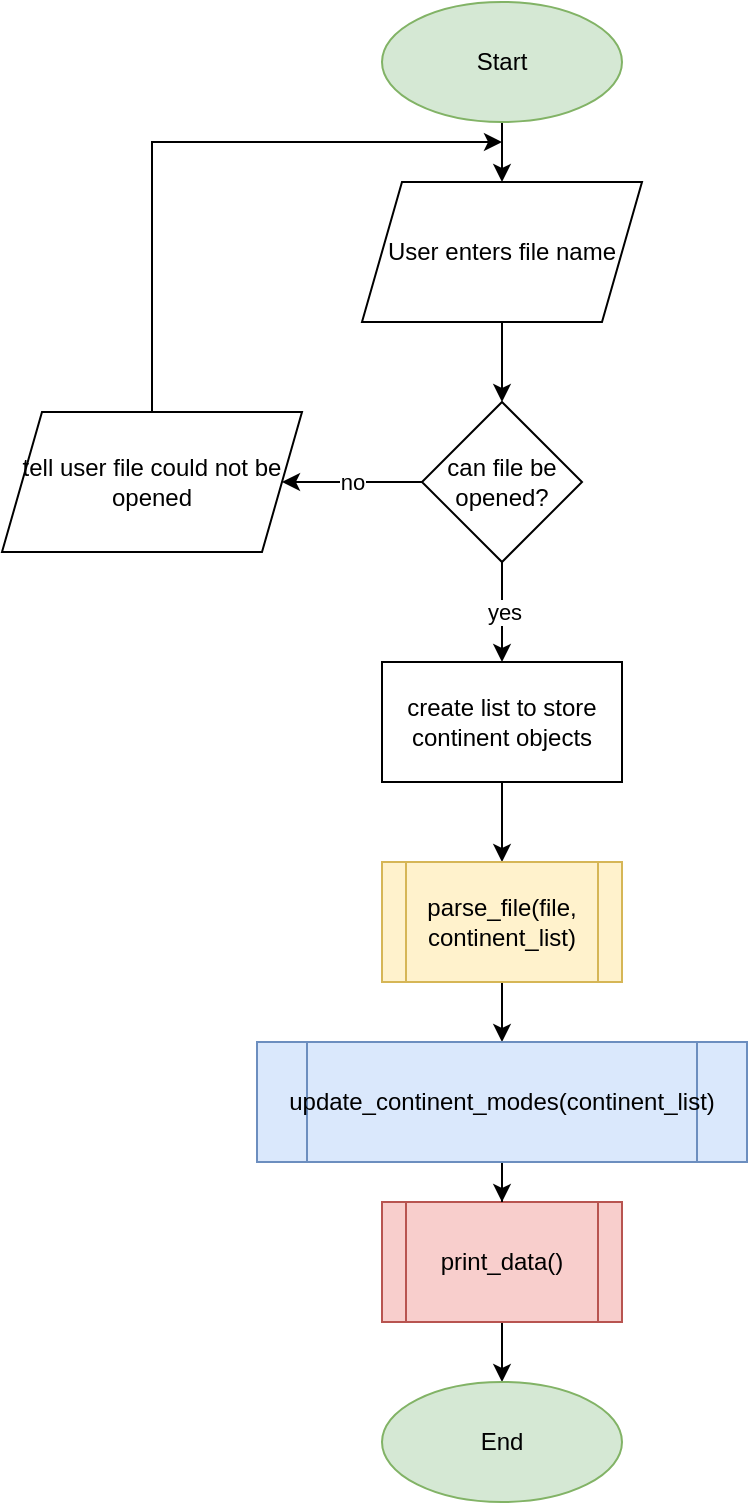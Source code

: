 <mxfile version="20.8.5" type="github" pages="5">
  <diagram id="yCp3yy1CDkCnGNzbleE7" name="main">
    <mxGraphModel dx="954" dy="616" grid="1" gridSize="10" guides="1" tooltips="1" connect="1" arrows="1" fold="1" page="1" pageScale="1" pageWidth="850" pageHeight="1100" math="0" shadow="0">
      <root>
        <mxCell id="0" />
        <mxCell id="1" parent="0" />
        <mxCell id="oboSt407GrpLVynpOdHt-3" value="" style="edgeStyle=orthogonalEdgeStyle;rounded=0;orthogonalLoop=1;jettySize=auto;html=1;" parent="1" target="oboSt407GrpLVynpOdHt-2" edge="1">
          <mxGeometry relative="1" as="geometry">
            <mxPoint x="390" y="70" as="sourcePoint" />
          </mxGeometry>
        </mxCell>
        <mxCell id="oboSt407GrpLVynpOdHt-1" value="Start" style="ellipse;whiteSpace=wrap;html=1;fillColor=#d5e8d4;strokeColor=#82b366;" parent="1" vertex="1">
          <mxGeometry x="340" y="50" width="120" height="60" as="geometry" />
        </mxCell>
        <mxCell id="oboSt407GrpLVynpOdHt-5" value="" style="edgeStyle=orthogonalEdgeStyle;rounded=0;orthogonalLoop=1;jettySize=auto;html=1;" parent="1" source="oboSt407GrpLVynpOdHt-2" target="oboSt407GrpLVynpOdHt-4" edge="1">
          <mxGeometry relative="1" as="geometry" />
        </mxCell>
        <mxCell id="oboSt407GrpLVynpOdHt-2" value="User enters file name" style="shape=parallelogram;perimeter=parallelogramPerimeter;whiteSpace=wrap;html=1;fixedSize=1;" parent="1" vertex="1">
          <mxGeometry x="330" y="140" width="140" height="70" as="geometry" />
        </mxCell>
        <mxCell id="oboSt407GrpLVynpOdHt-10" value="yes" style="edgeStyle=orthogonalEdgeStyle;rounded=0;orthogonalLoop=1;jettySize=auto;html=1;" parent="1" source="oboSt407GrpLVynpOdHt-4" edge="1">
          <mxGeometry relative="1" as="geometry">
            <mxPoint x="400" y="380" as="targetPoint" />
          </mxGeometry>
        </mxCell>
        <mxCell id="wlAmiefyty3tiZnHM9mg-1" value="no" style="edgeStyle=orthogonalEdgeStyle;rounded=0;orthogonalLoop=1;jettySize=auto;html=1;" parent="1" source="oboSt407GrpLVynpOdHt-4" target="oboSt407GrpLVynpOdHt-6" edge="1">
          <mxGeometry relative="1" as="geometry" />
        </mxCell>
        <mxCell id="oboSt407GrpLVynpOdHt-4" value="can file be opened?" style="rhombus;whiteSpace=wrap;html=1;" parent="1" vertex="1">
          <mxGeometry x="360" y="250" width="80" height="80" as="geometry" />
        </mxCell>
        <mxCell id="oboSt407GrpLVynpOdHt-11" style="edgeStyle=orthogonalEdgeStyle;rounded=0;orthogonalLoop=1;jettySize=auto;html=1;exitX=0.5;exitY=0;exitDx=0;exitDy=0;" parent="1" source="oboSt407GrpLVynpOdHt-6" edge="1">
          <mxGeometry relative="1" as="geometry">
            <mxPoint x="400" y="120" as="targetPoint" />
            <Array as="points">
              <mxPoint x="225" y="120" />
            </Array>
          </mxGeometry>
        </mxCell>
        <mxCell id="oboSt407GrpLVynpOdHt-6" value="tell user file could not be opened" style="shape=parallelogram;perimeter=parallelogramPerimeter;whiteSpace=wrap;html=1;fixedSize=1;" parent="1" vertex="1">
          <mxGeometry x="150" y="255" width="150" height="70" as="geometry" />
        </mxCell>
        <mxCell id="oboSt407GrpLVynpOdHt-14" style="edgeStyle=orthogonalEdgeStyle;rounded=0;orthogonalLoop=1;jettySize=auto;html=1;exitX=0.5;exitY=1;exitDx=0;exitDy=0;entryX=0.5;entryY=0;entryDx=0;entryDy=0;" parent="1" source="oboSt407GrpLVynpOdHt-12" target="oboSt407GrpLVynpOdHt-13" edge="1">
          <mxGeometry relative="1" as="geometry" />
        </mxCell>
        <mxCell id="oboSt407GrpLVynpOdHt-12" value="create list to store continent objects" style="rounded=0;whiteSpace=wrap;html=1;" parent="1" vertex="1">
          <mxGeometry x="340" y="380" width="120" height="60" as="geometry" />
        </mxCell>
        <mxCell id="oboSt407GrpLVynpOdHt-16" value="" style="edgeStyle=orthogonalEdgeStyle;rounded=0;orthogonalLoop=1;jettySize=auto;html=1;" parent="1" source="oboSt407GrpLVynpOdHt-13" edge="1">
          <mxGeometry relative="1" as="geometry">
            <mxPoint x="400" y="570" as="targetPoint" />
          </mxGeometry>
        </mxCell>
        <mxCell id="oboSt407GrpLVynpOdHt-13" value="parse_file(file, continent_list)" style="shape=process;whiteSpace=wrap;html=1;backgroundOutline=1;fillColor=#fff2cc;strokeColor=#d6b656;" parent="1" vertex="1">
          <mxGeometry x="340" y="480" width="120" height="60" as="geometry" />
        </mxCell>
        <mxCell id="oboSt407GrpLVynpOdHt-19" style="edgeStyle=orthogonalEdgeStyle;rounded=0;orthogonalLoop=1;jettySize=auto;html=1;exitX=0.5;exitY=1;exitDx=0;exitDy=0;entryX=0.5;entryY=0;entryDx=0;entryDy=0;" parent="1" source="oboSt407GrpLVynpOdHt-20" target="oboSt407GrpLVynpOdHt-18" edge="1">
          <mxGeometry relative="1" as="geometry">
            <mxPoint x="400" y="720" as="sourcePoint" />
          </mxGeometry>
        </mxCell>
        <mxCell id="oboSt407GrpLVynpOdHt-18" value="End" style="ellipse;whiteSpace=wrap;html=1;fillColor=#d5e8d4;strokeColor=#82b366;" parent="1" vertex="1">
          <mxGeometry x="340" y="740" width="120" height="60" as="geometry" />
        </mxCell>
        <mxCell id="oboSt407GrpLVynpOdHt-20" value="print_data()" style="shape=process;whiteSpace=wrap;html=1;backgroundOutline=1;fillColor=#f8cecc;strokeColor=#b85450;" parent="1" vertex="1">
          <mxGeometry x="340" y="650" width="120" height="60" as="geometry" />
        </mxCell>
        <mxCell id="fWn9jCYB3-4_oM9DVNx2-2" value="" style="edgeStyle=orthogonalEdgeStyle;rounded=0;orthogonalLoop=1;jettySize=auto;html=1;" parent="1" source="fWn9jCYB3-4_oM9DVNx2-1" target="oboSt407GrpLVynpOdHt-20" edge="1">
          <mxGeometry relative="1" as="geometry" />
        </mxCell>
        <mxCell id="fWn9jCYB3-4_oM9DVNx2-1" value="update_continent_modes(continent_list)" style="shape=process;whiteSpace=wrap;html=1;backgroundOutline=1;fillColor=#dae8fc;strokeColor=#6c8ebf;" parent="1" vertex="1">
          <mxGeometry x="277.5" y="570" width="245" height="60" as="geometry" />
        </mxCell>
      </root>
    </mxGraphModel>
  </diagram>
  <diagram id="TpYmK7eVCE4XFn0miMOW" name="classes">
    <mxGraphModel dx="954" dy="616" grid="1" gridSize="10" guides="1" tooltips="1" connect="1" arrows="1" fold="1" page="1" pageScale="1" pageWidth="850" pageHeight="1100" math="0" shadow="0">
      <root>
        <mxCell id="0" />
        <mxCell id="1" parent="0" />
        <mxCell id="hrihN0mjK9iC3GnM5P2j-1" value="Continent" style="swimlane;fontStyle=1;align=center;verticalAlign=top;childLayout=stackLayout;horizontal=1;startSize=26;horizontalStack=0;resizeParent=1;resizeParentMax=0;resizeLast=0;collapsible=1;marginBottom=0;" vertex="1" parent="1">
          <mxGeometry x="120" y="40" width="260" height="310" as="geometry" />
        </mxCell>
        <mxCell id="hrihN0mjK9iC3GnM5P2j-2" value="-continent_name : str&#xa;-currencies : dict[str: int]&#xa;-currency_mode: str&#xa;-literacy_rates: dict[int: int]&#xa;-literacy_rate_mode: int &#xa;-time_zones: dict[int: int]&#xa;-time_zone_mode: int&#xa;-main_languages: dict[str: int]&#xa;-main_language_mode: str&#xa;-most_spoken_languages: dict[str: int]&#xa;-most_spoken_language_mode: str&#xa;-countries : list[str]&#xa;" style="text;strokeColor=none;fillColor=none;align=left;verticalAlign=top;spacingLeft=4;spacingRight=4;overflow=hidden;rotatable=0;points=[[0,0.5],[1,0.5]];portConstraint=eastwest;" vertex="1" parent="hrihN0mjK9iC3GnM5P2j-1">
          <mxGeometry y="26" width="260" height="194" as="geometry" />
        </mxCell>
        <mxCell id="hrihN0mjK9iC3GnM5P2j-3" value="" style="line;strokeWidth=1;fillColor=none;align=left;verticalAlign=middle;spacingTop=-1;spacingLeft=3;spacingRight=3;rotatable=0;labelPosition=right;points=[];portConstraint=eastwest;strokeColor=inherit;" vertex="1" parent="hrihN0mjK9iC3GnM5P2j-1">
          <mxGeometry y="220" width="260" height="8" as="geometry" />
        </mxCell>
        <mxCell id="hrihN0mjK9iC3GnM5P2j-4" value="+ update_value(value_name, new_value)&#xa;+ set_value_mode(value_name, mode_value)" style="text;strokeColor=none;fillColor=none;align=left;verticalAlign=top;spacingLeft=4;spacingRight=4;overflow=hidden;rotatable=0;points=[[0,0.5],[1,0.5]];portConstraint=eastwest;" vertex="1" parent="hrihN0mjK9iC3GnM5P2j-1">
          <mxGeometry y="228" width="260" height="82" as="geometry" />
        </mxCell>
        <mxCell id="hrihN0mjK9iC3GnM5P2j-6" value="Country" style="swimlane;fontStyle=1;align=center;verticalAlign=top;childLayout=stackLayout;horizontal=1;startSize=26;horizontalStack=0;resizeParent=1;resizeParentMax=0;resizeLast=0;collapsible=1;marginBottom=0;" vertex="1" parent="1">
          <mxGeometry x="500" y="75" width="230" height="240" as="geometry" />
        </mxCell>
        <mxCell id="hrihN0mjK9iC3GnM5P2j-7" value="-continent_name : str&#xa;-currency : str&#xa;-literacy_rate: int &#xa;-time_zone: int&#xa;-main_language: str&#xa;-most_spoken_language: str&#xa;" style="text;strokeColor=none;fillColor=none;align=left;verticalAlign=top;spacingLeft=4;spacingRight=4;overflow=hidden;rotatable=0;points=[[0,0.5],[1,0.5]];portConstraint=eastwest;" vertex="1" parent="hrihN0mjK9iC3GnM5P2j-6">
          <mxGeometry y="26" width="230" height="124" as="geometry" />
        </mxCell>
        <mxCell id="hrihN0mjK9iC3GnM5P2j-8" value="" style="line;strokeWidth=1;fillColor=none;align=left;verticalAlign=middle;spacingTop=-1;spacingLeft=3;spacingRight=3;rotatable=0;labelPosition=right;points=[];portConstraint=eastwest;strokeColor=inherit;" vertex="1" parent="hrihN0mjK9iC3GnM5P2j-6">
          <mxGeometry y="150" width="230" height="8" as="geometry" />
        </mxCell>
        <mxCell id="hrihN0mjK9iC3GnM5P2j-9" value="+ update_value(value_name, new_value)&#xa;" style="text;strokeColor=none;fillColor=none;align=left;verticalAlign=top;spacingLeft=4;spacingRight=4;overflow=hidden;rotatable=0;points=[[0,0.5],[1,0.5]];portConstraint=eastwest;" vertex="1" parent="hrihN0mjK9iC3GnM5P2j-6">
          <mxGeometry y="158" width="230" height="82" as="geometry" />
        </mxCell>
        <mxCell id="hrihN0mjK9iC3GnM5P2j-15" style="edgeStyle=orthogonalEdgeStyle;rounded=0;orthogonalLoop=1;jettySize=auto;html=1;entryX=1;entryY=0.5;entryDx=0;entryDy=0;" edge="1" parent="1" source="hrihN0mjK9iC3GnM5P2j-7" target="hrihN0mjK9iC3GnM5P2j-2">
          <mxGeometry relative="1" as="geometry" />
        </mxCell>
      </root>
    </mxGraphModel>
  </diagram>
  <diagram id="8TNFRu_faSdTihl1HD-S" name="parse_file()">
    <mxGraphModel dx="954" dy="616" grid="1" gridSize="10" guides="1" tooltips="1" connect="1" arrows="1" fold="1" page="1" pageScale="1" pageWidth="850" pageHeight="1100" math="0" shadow="0">
      <root>
        <mxCell id="0" />
        <mxCell id="1" parent="0" />
        <mxCell id="2Fp9JlUa-YeowczUPUpx-4" value="" style="edgeStyle=orthogonalEdgeStyle;rounded=0;orthogonalLoop=1;jettySize=auto;html=1;" parent="1" source="XJ_a5BNZuWzltndVChw8-1" target="2Fp9JlUa-YeowczUPUpx-2" edge="1">
          <mxGeometry relative="1" as="geometry" />
        </mxCell>
        <mxCell id="XJ_a5BNZuWzltndVChw8-1" value="start" style="ellipse;whiteSpace=wrap;html=1;fillColor=#d5e8d4;strokeColor=#82b366;" parent="1" vertex="1">
          <mxGeometry x="340" y="30" width="120" height="60" as="geometry" />
        </mxCell>
        <mxCell id="2Fp9JlUa-YeowczUPUpx-5" value="" style="edgeStyle=orthogonalEdgeStyle;rounded=0;orthogonalLoop=1;jettySize=auto;html=1;entryX=0.5;entryY=0;entryDx=0;entryDy=0;startArrow=none;" parent="1" source="Ff4F8dltD4HQ5s6na6rR-16" target="u2p1NarR3WCm8fMuFPHF-2" edge="1">
          <mxGeometry relative="1" as="geometry">
            <mxPoint x="400" y="200" as="targetPoint" />
          </mxGeometry>
        </mxCell>
        <mxCell id="2Fp9JlUa-YeowczUPUpx-2" value="get file object from main" style="shape=parallelogram;perimeter=parallelogramPerimeter;whiteSpace=wrap;html=1;fixedSize=1;" parent="1" vertex="1">
          <mxGeometry x="325" y="110" width="150" height="60" as="geometry" />
        </mxCell>
        <mxCell id="u2p1NarR3WCm8fMuFPHF-4" value="" style="edgeStyle=orthogonalEdgeStyle;rounded=0;orthogonalLoop=1;jettySize=auto;html=1;" parent="1" source="u2p1NarR3WCm8fMuFPHF-2" edge="1">
          <mxGeometry relative="1" as="geometry">
            <mxPoint x="400" y="390" as="targetPoint" />
          </mxGeometry>
        </mxCell>
        <mxCell id="u2p1NarR3WCm8fMuFPHF-2" value="get line from file" style="rounded=0;whiteSpace=wrap;html=1;" parent="1" vertex="1">
          <mxGeometry x="340" y="300" width="120" height="60" as="geometry" />
        </mxCell>
        <mxCell id="Ff4F8dltD4HQ5s6na6rR-2" value="" style="edgeStyle=orthogonalEdgeStyle;rounded=0;orthogonalLoop=1;jettySize=auto;html=1;" parent="1" source="u2p1NarR3WCm8fMuFPHF-5" target="Ff4F8dltD4HQ5s6na6rR-1" edge="1">
          <mxGeometry relative="1" as="geometry" />
        </mxCell>
        <mxCell id="u2p1NarR3WCm8fMuFPHF-5" value="split(line)" style="shape=process;whiteSpace=wrap;html=1;backgroundOutline=1;fillColor=#e1d5e7;strokeColor=#9673a6;" parent="1" vertex="1">
          <mxGeometry x="340" y="390" width="120" height="60" as="geometry" />
        </mxCell>
        <mxCell id="Ff4F8dltD4HQ5s6na6rR-4" value="" style="edgeStyle=orthogonalEdgeStyle;rounded=0;orthogonalLoop=1;jettySize=auto;html=1;" parent="1" source="Ff4F8dltD4HQ5s6na6rR-1" edge="1">
          <mxGeometry relative="1" as="geometry">
            <mxPoint x="400" y="570" as="targetPoint" />
          </mxGeometry>
        </mxCell>
        <mxCell id="Ff4F8dltD4HQ5s6na6rR-1" value="create country object with data from split(line)" style="whiteSpace=wrap;html=1;" parent="1" vertex="1">
          <mxGeometry x="340" y="480" width="120" height="60" as="geometry" />
        </mxCell>
        <mxCell id="Ff4F8dltD4HQ5s6na6rR-8" value="" style="edgeStyle=orthogonalEdgeStyle;rounded=0;orthogonalLoop=1;jettySize=auto;html=1;" parent="1" source="Ff4F8dltD4HQ5s6na6rR-5" target="Ff4F8dltD4HQ5s6na6rR-6" edge="1">
          <mxGeometry relative="1" as="geometry" />
        </mxCell>
        <mxCell id="Ff4F8dltD4HQ5s6na6rR-5" value="link country object to its continent object" style="rounded=0;whiteSpace=wrap;html=1;" parent="1" vertex="1">
          <mxGeometry x="340" y="570" width="120" height="60" as="geometry" />
        </mxCell>
        <mxCell id="Ff4F8dltD4HQ5s6na6rR-9" value="no" style="edgeStyle=orthogonalEdgeStyle;rounded=0;orthogonalLoop=1;jettySize=auto;html=1;" parent="1" source="Ff4F8dltD4HQ5s6na6rR-6" edge="1">
          <mxGeometry relative="1" as="geometry">
            <mxPoint x="400" y="270" as="targetPoint" />
            <Array as="points">
              <mxPoint x="510" y="700" />
              <mxPoint x="510" y="270" />
            </Array>
          </mxGeometry>
        </mxCell>
        <mxCell id="Ff4F8dltD4HQ5s6na6rR-12" value="yes" style="edgeStyle=orthogonalEdgeStyle;rounded=0;orthogonalLoop=1;jettySize=auto;html=1;" parent="1" edge="1">
          <mxGeometry relative="1" as="geometry">
            <mxPoint x="400" y="740" as="sourcePoint" />
            <mxPoint x="400" y="780" as="targetPoint" />
          </mxGeometry>
        </mxCell>
        <mxCell id="Ff4F8dltD4HQ5s6na6rR-6" value="reached end of file?" style="rhombus;whiteSpace=wrap;html=1;" parent="1" vertex="1">
          <mxGeometry x="360" y="660" width="80" height="80" as="geometry" />
        </mxCell>
        <mxCell id="Ff4F8dltD4HQ5s6na6rR-14" value="return continent object list updated with country data" style="ellipse;whiteSpace=wrap;html=1;fillColor=#d5e8d4;strokeColor=#82b366;" parent="1" vertex="1">
          <mxGeometry x="340" y="780" width="120" height="60" as="geometry" />
        </mxCell>
        <mxCell id="Ff4F8dltD4HQ5s6na6rR-17" value="" style="edgeStyle=orthogonalEdgeStyle;rounded=0;orthogonalLoop=1;jettySize=auto;html=1;entryX=0.5;entryY=0;entryDx=0;entryDy=0;endArrow=none;" parent="1" source="2Fp9JlUa-YeowczUPUpx-2" target="Ff4F8dltD4HQ5s6na6rR-16" edge="1">
          <mxGeometry relative="1" as="geometry">
            <mxPoint x="400" y="170" as="sourcePoint" />
            <mxPoint x="400" y="300" as="targetPoint" />
          </mxGeometry>
        </mxCell>
        <mxCell id="Ff4F8dltD4HQ5s6na6rR-16" value="get list of continent objects from main" style="shape=parallelogram;perimeter=parallelogramPerimeter;whiteSpace=wrap;html=1;fixedSize=1;" parent="1" vertex="1">
          <mxGeometry x="340" y="190" width="120" height="60" as="geometry" />
        </mxCell>
      </root>
    </mxGraphModel>
  </diagram>
  <diagram id="mLe35OGUDsZ98yocrZGM" name="update_continent_modes()">
    <mxGraphModel dx="954" dy="616" grid="1" gridSize="10" guides="1" tooltips="1" connect="1" arrows="1" fold="1" page="1" pageScale="1" pageWidth="850" pageHeight="1100" math="0" shadow="0">
      <root>
        <mxCell id="0" />
        <mxCell id="1" parent="0" />
        <mxCell id="tRwTp_pOZq-I-k9I1GJK-2" value="" style="edgeStyle=orthogonalEdgeStyle;rounded=0;orthogonalLoop=1;jettySize=auto;html=1;" edge="1" parent="1" source="coGZu8LeJcATBzqaMm8c-1" target="tRwTp_pOZq-I-k9I1GJK-1">
          <mxGeometry relative="1" as="geometry" />
        </mxCell>
        <mxCell id="coGZu8LeJcATBzqaMm8c-1" value="start" style="ellipse;whiteSpace=wrap;html=1;fillColor=#d5e8d4;strokeColor=#82b366;" vertex="1" parent="1">
          <mxGeometry x="340" y="30" width="120" height="60" as="geometry" />
        </mxCell>
        <mxCell id="tRwTp_pOZq-I-k9I1GJK-23" value="" style="edgeStyle=orthogonalEdgeStyle;rounded=0;orthogonalLoop=1;jettySize=auto;html=1;" edge="1" parent="1" source="tRwTp_pOZq-I-k9I1GJK-1" target="tRwTp_pOZq-I-k9I1GJK-17">
          <mxGeometry relative="1" as="geometry" />
        </mxCell>
        <mxCell id="tRwTp_pOZq-I-k9I1GJK-1" value="get list of countries in continent" style="whiteSpace=wrap;html=1;" vertex="1" parent="1">
          <mxGeometry x="340" y="120" width="120" height="60" as="geometry" />
        </mxCell>
        <mxCell id="tRwTp_pOZq-I-k9I1GJK-6" value="" style="edgeStyle=orthogonalEdgeStyle;rounded=0;orthogonalLoop=1;jettySize=auto;html=1;" edge="1" parent="1" source="tRwTp_pOZq-I-k9I1GJK-3" target="tRwTp_pOZq-I-k9I1GJK-5">
          <mxGeometry relative="1" as="geometry" />
        </mxCell>
        <mxCell id="tRwTp_pOZq-I-k9I1GJK-3" value="add country&#39;s value to continents attribute" style="whiteSpace=wrap;html=1;" vertex="1" parent="1">
          <mxGeometry x="340" y="340" width="120" height="60" as="geometry" />
        </mxCell>
        <mxCell id="tRwTp_pOZq-I-k9I1GJK-8" value="yes" style="edgeStyle=orthogonalEdgeStyle;rounded=0;orthogonalLoop=1;jettySize=auto;html=1;" edge="1" parent="1" source="tRwTp_pOZq-I-k9I1GJK-5" target="tRwTp_pOZq-I-k9I1GJK-7">
          <mxGeometry relative="1" as="geometry" />
        </mxCell>
        <mxCell id="tRwTp_pOZq-I-k9I1GJK-10" value="no" style="edgeStyle=orthogonalEdgeStyle;rounded=0;orthogonalLoop=1;jettySize=auto;html=1;" edge="1" parent="1" source="tRwTp_pOZq-I-k9I1GJK-5" target="tRwTp_pOZq-I-k9I1GJK-9">
          <mxGeometry relative="1" as="geometry" />
        </mxCell>
        <mxCell id="tRwTp_pOZq-I-k9I1GJK-5" value="is value novel?" style="rhombus;whiteSpace=wrap;html=1;" vertex="1" parent="1">
          <mxGeometry x="360" y="430" width="80" height="80" as="geometry" />
        </mxCell>
        <mxCell id="tRwTp_pOZq-I-k9I1GJK-13" style="edgeStyle=orthogonalEdgeStyle;rounded=0;orthogonalLoop=1;jettySize=auto;html=1;entryX=1;entryY=0.5;entryDx=0;entryDy=0;" edge="1" parent="1" source="tRwTp_pOZq-I-k9I1GJK-7" target="tRwTp_pOZq-I-k9I1GJK-11">
          <mxGeometry relative="1" as="geometry">
            <mxPoint x="450" y="730" as="targetPoint" />
            <Array as="points">
              <mxPoint x="560" y="710" />
            </Array>
          </mxGeometry>
        </mxCell>
        <mxCell id="tRwTp_pOZq-I-k9I1GJK-7" value="create new dictionary entry with key=value and value=1" style="whiteSpace=wrap;html=1;" vertex="1" parent="1">
          <mxGeometry x="500" y="440" width="120" height="60" as="geometry" />
        </mxCell>
        <mxCell id="tRwTp_pOZq-I-k9I1GJK-12" value="" style="edgeStyle=orthogonalEdgeStyle;rounded=0;orthogonalLoop=1;jettySize=auto;html=1;" edge="1" parent="1" source="tRwTp_pOZq-I-k9I1GJK-9" target="tRwTp_pOZq-I-k9I1GJK-11">
          <mxGeometry relative="1" as="geometry" />
        </mxCell>
        <mxCell id="tRwTp_pOZq-I-k9I1GJK-9" value="add 1 to dictionary[key:value]" style="whiteSpace=wrap;html=1;" vertex="1" parent="1">
          <mxGeometry x="340" y="560" width="120" height="60" as="geometry" />
        </mxCell>
        <mxCell id="tRwTp_pOZq-I-k9I1GJK-21" value="yes" style="edgeStyle=orthogonalEdgeStyle;rounded=0;orthogonalLoop=1;jettySize=auto;html=1;" edge="1" parent="1" source="tRwTp_pOZq-I-k9I1GJK-11" target="tRwTp_pOZq-I-k9I1GJK-14">
          <mxGeometry relative="1" as="geometry" />
        </mxCell>
        <mxCell id="tRwTp_pOZq-I-k9I1GJK-22" value="no" style="edgeStyle=orthogonalEdgeStyle;rounded=0;orthogonalLoop=1;jettySize=auto;html=1;" edge="1" parent="1" source="tRwTp_pOZq-I-k9I1GJK-11">
          <mxGeometry relative="1" as="geometry">
            <mxPoint x="400" y="200" as="targetPoint" />
            <Array as="points">
              <mxPoint x="310" y="710" />
            </Array>
          </mxGeometry>
        </mxCell>
        <mxCell id="tRwTp_pOZq-I-k9I1GJK-11" value="end of country list?" style="rhombus;whiteSpace=wrap;html=1;" vertex="1" parent="1">
          <mxGeometry x="360" y="670" width="80" height="80" as="geometry" />
        </mxCell>
        <mxCell id="tRwTp_pOZq-I-k9I1GJK-14" value="return" style="ellipse;whiteSpace=wrap;html=1;fillColor=#d5e8d4;strokeColor=#82b366;" vertex="1" parent="1">
          <mxGeometry x="360" y="790" width="80" height="60" as="geometry" />
        </mxCell>
        <mxCell id="tRwTp_pOZq-I-k9I1GJK-17" value="get next country" style="rounded=0;whiteSpace=wrap;html=1;" vertex="1" parent="1">
          <mxGeometry x="340" y="230" width="120" height="60" as="geometry" />
        </mxCell>
        <mxCell id="tRwTp_pOZq-I-k9I1GJK-24" value="&lt;font style=&quot;font-size: 16px;&quot;&gt;&lt;b&gt;This process is the same for&lt;br&gt;all class attribute update functions&lt;/b&gt;&lt;/font&gt;" style="text;html=1;align=center;verticalAlign=middle;resizable=0;points=[];autosize=1;strokeColor=none;fillColor=none;" vertex="1" parent="1">
          <mxGeometry x="30" y="35" width="290" height="50" as="geometry" />
        </mxCell>
      </root>
    </mxGraphModel>
  </diagram>
  <diagram id="IpE8bJ2OgAZ8Rpu6xET9" name="print_data">
    <mxGraphModel dx="954" dy="616" grid="1" gridSize="10" guides="1" tooltips="1" connect="1" arrows="1" fold="1" page="1" pageScale="1" pageWidth="850" pageHeight="1100" math="0" shadow="0">
      <root>
        <mxCell id="0" />
        <mxCell id="1" parent="0" />
      </root>
    </mxGraphModel>
  </diagram>
</mxfile>
